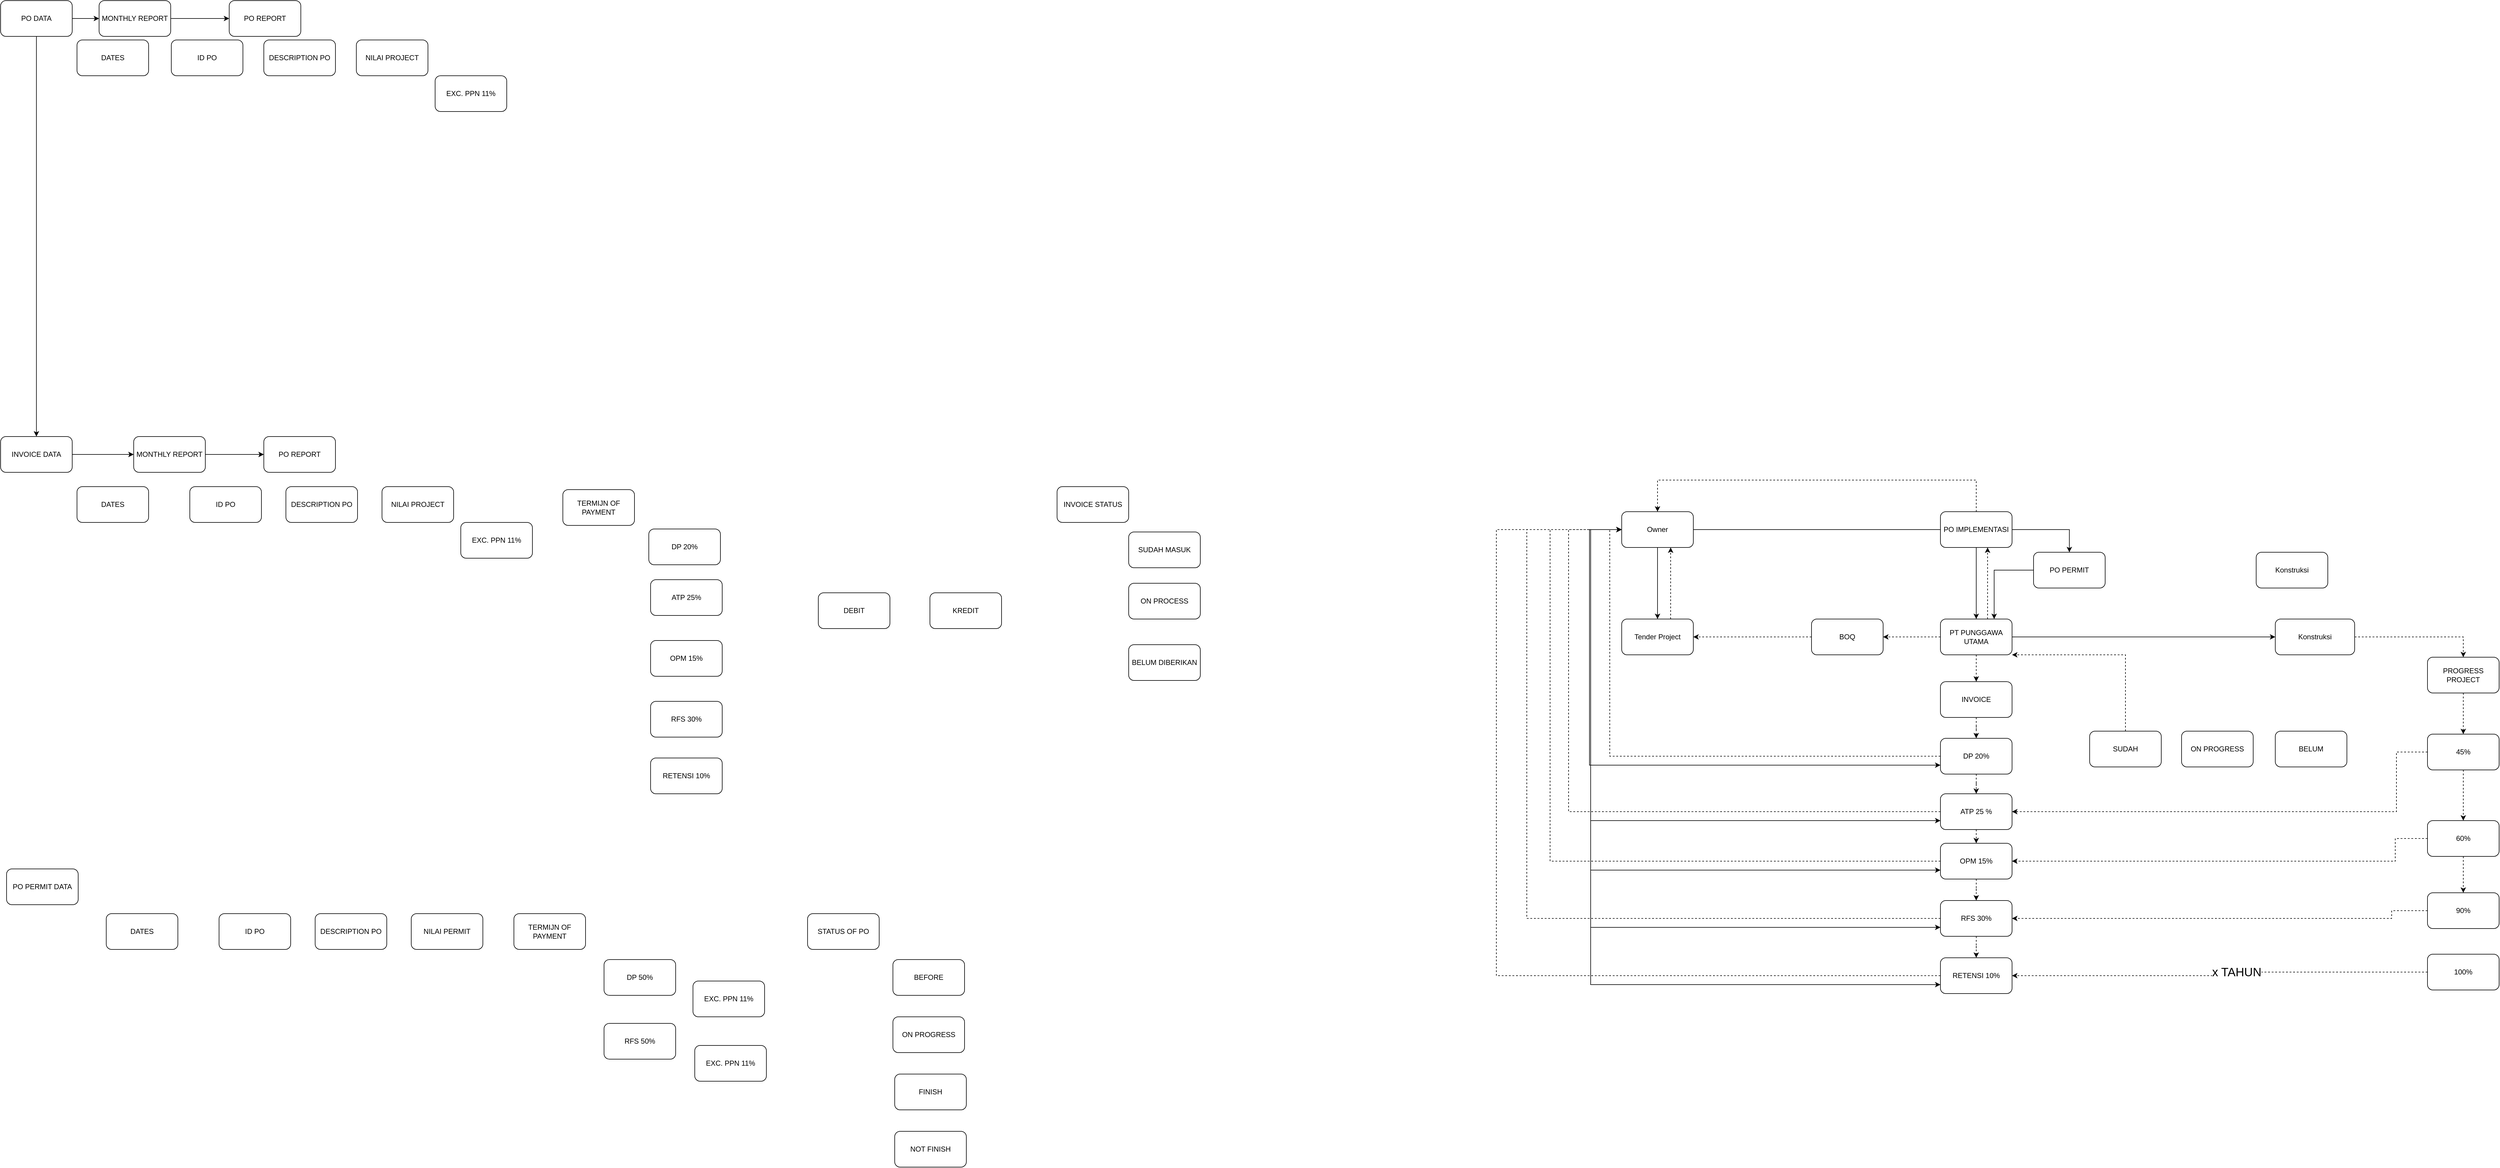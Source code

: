 <mxfile version="20.5.3" type="github">
  <diagram id="zwPZa73-P1lnx8H_J387" name="Halaman-1">
    <mxGraphModel dx="1778" dy="993" grid="0" gridSize="10" guides="1" tooltips="1" connect="1" arrows="1" fold="1" page="1" pageScale="1" pageWidth="4681" pageHeight="3300" math="0" shadow="0">
      <root>
        <mxCell id="0" />
        <mxCell id="1" parent="0" />
        <mxCell id="AZBUk-cfIWDi0z4D1h4j-29" style="edgeStyle=orthogonalEdgeStyle;rounded=0;orthogonalLoop=1;jettySize=auto;html=1;" edge="1" parent="1" source="AZBUk-cfIWDi0z4D1h4j-1" target="AZBUk-cfIWDi0z4D1h4j-25">
          <mxGeometry relative="1" as="geometry" />
        </mxCell>
        <mxCell id="AZBUk-cfIWDi0z4D1h4j-1" value="INVOICE DATA" style="rounded=1;whiteSpace=wrap;html=1;" vertex="1" parent="1">
          <mxGeometry x="106" y="1051" width="120" height="60" as="geometry" />
        </mxCell>
        <mxCell id="AZBUk-cfIWDi0z4D1h4j-27" style="edgeStyle=orthogonalEdgeStyle;rounded=0;orthogonalLoop=1;jettySize=auto;html=1;entryX=0.5;entryY=0;entryDx=0;entryDy=0;" edge="1" parent="1" source="AZBUk-cfIWDi0z4D1h4j-2" target="AZBUk-cfIWDi0z4D1h4j-1">
          <mxGeometry relative="1" as="geometry" />
        </mxCell>
        <mxCell id="AZBUk-cfIWDi0z4D1h4j-33" style="edgeStyle=orthogonalEdgeStyle;rounded=0;orthogonalLoop=1;jettySize=auto;html=1;" edge="1" parent="1" source="AZBUk-cfIWDi0z4D1h4j-2" target="AZBUk-cfIWDi0z4D1h4j-31">
          <mxGeometry relative="1" as="geometry" />
        </mxCell>
        <mxCell id="AZBUk-cfIWDi0z4D1h4j-2" value="PO DATA" style="rounded=1;whiteSpace=wrap;html=1;" vertex="1" parent="1">
          <mxGeometry x="106" y="320" width="120" height="60" as="geometry" />
        </mxCell>
        <mxCell id="AZBUk-cfIWDi0z4D1h4j-3" value="DATES" style="rounded=1;whiteSpace=wrap;html=1;" vertex="1" parent="1">
          <mxGeometry x="234" y="386" width="120" height="60" as="geometry" />
        </mxCell>
        <mxCell id="AZBUk-cfIWDi0z4D1h4j-4" value="ID PO" style="rounded=1;whiteSpace=wrap;html=1;" vertex="1" parent="1">
          <mxGeometry x="392" y="386" width="120" height="60" as="geometry" />
        </mxCell>
        <mxCell id="AZBUk-cfIWDi0z4D1h4j-5" value="DESCRIPTION PO" style="rounded=1;whiteSpace=wrap;html=1;" vertex="1" parent="1">
          <mxGeometry x="547" y="386" width="120" height="60" as="geometry" />
        </mxCell>
        <mxCell id="AZBUk-cfIWDi0z4D1h4j-6" value="NILAI PROJECT" style="rounded=1;whiteSpace=wrap;html=1;" vertex="1" parent="1">
          <mxGeometry x="702" y="386" width="120" height="60" as="geometry" />
        </mxCell>
        <mxCell id="AZBUk-cfIWDi0z4D1h4j-7" value="EXC. PPN 11%" style="rounded=1;whiteSpace=wrap;html=1;" vertex="1" parent="1">
          <mxGeometry x="834" y="446" width="120" height="60" as="geometry" />
        </mxCell>
        <mxCell id="AZBUk-cfIWDi0z4D1h4j-8" value="TERMIJN OF PAYMENT" style="rounded=1;whiteSpace=wrap;html=1;" vertex="1" parent="1">
          <mxGeometry x="1048" y="1140" width="120" height="60" as="geometry" />
        </mxCell>
        <mxCell id="AZBUk-cfIWDi0z4D1h4j-9" value="DP 20%" style="rounded=1;whiteSpace=wrap;html=1;" vertex="1" parent="1">
          <mxGeometry x="1192" y="1206" width="120" height="60" as="geometry" />
        </mxCell>
        <mxCell id="AZBUk-cfIWDi0z4D1h4j-10" value="ATP 25%" style="rounded=1;whiteSpace=wrap;html=1;" vertex="1" parent="1">
          <mxGeometry x="1195" y="1291" width="120" height="60" as="geometry" />
        </mxCell>
        <mxCell id="AZBUk-cfIWDi0z4D1h4j-11" value="OPM 15%" style="rounded=1;whiteSpace=wrap;html=1;" vertex="1" parent="1">
          <mxGeometry x="1195" y="1393" width="120" height="60" as="geometry" />
        </mxCell>
        <mxCell id="AZBUk-cfIWDi0z4D1h4j-12" value="RFS 30%" style="rounded=1;whiteSpace=wrap;html=1;" vertex="1" parent="1">
          <mxGeometry x="1195" y="1495" width="120" height="60" as="geometry" />
        </mxCell>
        <mxCell id="AZBUk-cfIWDi0z4D1h4j-13" value="RETENSI 10%" style="rounded=1;whiteSpace=wrap;html=1;" vertex="1" parent="1">
          <mxGeometry x="1195" y="1590" width="120" height="60" as="geometry" />
        </mxCell>
        <mxCell id="AZBUk-cfIWDi0z4D1h4j-14" value="DATES" style="rounded=1;whiteSpace=wrap;html=1;" vertex="1" parent="1">
          <mxGeometry x="234" y="1135" width="120" height="60" as="geometry" />
        </mxCell>
        <mxCell id="AZBUk-cfIWDi0z4D1h4j-15" value="ID PO" style="rounded=1;whiteSpace=wrap;html=1;" vertex="1" parent="1">
          <mxGeometry x="423" y="1135" width="120" height="60" as="geometry" />
        </mxCell>
        <mxCell id="AZBUk-cfIWDi0z4D1h4j-16" value="DESCRIPTION PO" style="rounded=1;whiteSpace=wrap;html=1;" vertex="1" parent="1">
          <mxGeometry x="584" y="1135" width="120" height="60" as="geometry" />
        </mxCell>
        <mxCell id="AZBUk-cfIWDi0z4D1h4j-17" value="NILAI PROJECT" style="rounded=1;whiteSpace=wrap;html=1;" vertex="1" parent="1">
          <mxGeometry x="745" y="1135" width="120" height="60" as="geometry" />
        </mxCell>
        <mxCell id="AZBUk-cfIWDi0z4D1h4j-18" value="EXC. PPN 11%" style="rounded=1;whiteSpace=wrap;html=1;" vertex="1" parent="1">
          <mxGeometry x="877" y="1195" width="120" height="60" as="geometry" />
        </mxCell>
        <mxCell id="AZBUk-cfIWDi0z4D1h4j-19" value="DEBIT" style="rounded=1;whiteSpace=wrap;html=1;" vertex="1" parent="1">
          <mxGeometry x="1476" y="1313" width="120" height="60" as="geometry" />
        </mxCell>
        <mxCell id="AZBUk-cfIWDi0z4D1h4j-20" value="KREDIT" style="rounded=1;whiteSpace=wrap;html=1;" vertex="1" parent="1">
          <mxGeometry x="1663" y="1313" width="120" height="60" as="geometry" />
        </mxCell>
        <mxCell id="AZBUk-cfIWDi0z4D1h4j-21" value="INVOICE STATUS" style="rounded=1;whiteSpace=wrap;html=1;" vertex="1" parent="1">
          <mxGeometry x="1876" y="1135" width="120" height="60" as="geometry" />
        </mxCell>
        <mxCell id="AZBUk-cfIWDi0z4D1h4j-22" value="SUDAH MASUK" style="rounded=1;whiteSpace=wrap;html=1;" vertex="1" parent="1">
          <mxGeometry x="1996" y="1211" width="120" height="60" as="geometry" />
        </mxCell>
        <mxCell id="AZBUk-cfIWDi0z4D1h4j-23" value="ON PROCESS" style="rounded=1;whiteSpace=wrap;html=1;" vertex="1" parent="1">
          <mxGeometry x="1996" y="1297" width="120" height="60" as="geometry" />
        </mxCell>
        <mxCell id="AZBUk-cfIWDi0z4D1h4j-24" value="BELUM DIBERIKAN" style="rounded=1;whiteSpace=wrap;html=1;" vertex="1" parent="1">
          <mxGeometry x="1996" y="1400" width="120" height="60" as="geometry" />
        </mxCell>
        <mxCell id="AZBUk-cfIWDi0z4D1h4j-30" style="edgeStyle=orthogonalEdgeStyle;rounded=0;orthogonalLoop=1;jettySize=auto;html=1;exitX=1;exitY=0.5;exitDx=0;exitDy=0;entryX=0;entryY=0.5;entryDx=0;entryDy=0;" edge="1" parent="1" source="AZBUk-cfIWDi0z4D1h4j-25" target="AZBUk-cfIWDi0z4D1h4j-26">
          <mxGeometry relative="1" as="geometry" />
        </mxCell>
        <mxCell id="AZBUk-cfIWDi0z4D1h4j-25" value="MONTHLY REPORT" style="rounded=1;whiteSpace=wrap;html=1;" vertex="1" parent="1">
          <mxGeometry x="329" y="1051" width="120" height="60" as="geometry" />
        </mxCell>
        <mxCell id="AZBUk-cfIWDi0z4D1h4j-26" value="PO REPORT" style="rounded=1;whiteSpace=wrap;html=1;" vertex="1" parent="1">
          <mxGeometry x="547" y="1051" width="120" height="60" as="geometry" />
        </mxCell>
        <mxCell id="AZBUk-cfIWDi0z4D1h4j-28" value="PO PERMIT DATA" style="rounded=1;whiteSpace=wrap;html=1;" vertex="1" parent="1">
          <mxGeometry x="116" y="1776" width="120" height="60" as="geometry" />
        </mxCell>
        <mxCell id="AZBUk-cfIWDi0z4D1h4j-34" style="edgeStyle=orthogonalEdgeStyle;rounded=0;orthogonalLoop=1;jettySize=auto;html=1;" edge="1" parent="1" source="AZBUk-cfIWDi0z4D1h4j-31" target="AZBUk-cfIWDi0z4D1h4j-32">
          <mxGeometry relative="1" as="geometry" />
        </mxCell>
        <mxCell id="AZBUk-cfIWDi0z4D1h4j-31" value="MONTHLY REPORT" style="rounded=1;whiteSpace=wrap;html=1;" vertex="1" parent="1">
          <mxGeometry x="271" y="320" width="120" height="60" as="geometry" />
        </mxCell>
        <mxCell id="AZBUk-cfIWDi0z4D1h4j-32" value="PO REPORT" style="rounded=1;whiteSpace=wrap;html=1;" vertex="1" parent="1">
          <mxGeometry x="489" y="320" width="120" height="60" as="geometry" />
        </mxCell>
        <mxCell id="AZBUk-cfIWDi0z4D1h4j-35" value="DATES" style="rounded=1;whiteSpace=wrap;html=1;" vertex="1" parent="1">
          <mxGeometry x="283" y="1851" width="120" height="60" as="geometry" />
        </mxCell>
        <mxCell id="AZBUk-cfIWDi0z4D1h4j-36" value="ID PO" style="rounded=1;whiteSpace=wrap;html=1;" vertex="1" parent="1">
          <mxGeometry x="472" y="1851" width="120" height="60" as="geometry" />
        </mxCell>
        <mxCell id="AZBUk-cfIWDi0z4D1h4j-37" value="DESCRIPTION PO" style="rounded=1;whiteSpace=wrap;html=1;" vertex="1" parent="1">
          <mxGeometry x="633" y="1851" width="120" height="60" as="geometry" />
        </mxCell>
        <mxCell id="AZBUk-cfIWDi0z4D1h4j-38" value="NILAI PERMIT" style="rounded=1;whiteSpace=wrap;html=1;" vertex="1" parent="1">
          <mxGeometry x="794" y="1851" width="120" height="60" as="geometry" />
        </mxCell>
        <mxCell id="AZBUk-cfIWDi0z4D1h4j-39" value="TERMIJN OF PAYMENT" style="rounded=1;whiteSpace=wrap;html=1;" vertex="1" parent="1">
          <mxGeometry x="966" y="1851" width="120" height="60" as="geometry" />
        </mxCell>
        <mxCell id="AZBUk-cfIWDi0z4D1h4j-40" value="DP 50%" style="rounded=1;whiteSpace=wrap;html=1;" vertex="1" parent="1">
          <mxGeometry x="1117" y="1928" width="120" height="60" as="geometry" />
        </mxCell>
        <mxCell id="AZBUk-cfIWDi0z4D1h4j-41" value="RFS 50%" style="rounded=1;whiteSpace=wrap;html=1;" vertex="1" parent="1">
          <mxGeometry x="1117" y="2035" width="120" height="60" as="geometry" />
        </mxCell>
        <mxCell id="AZBUk-cfIWDi0z4D1h4j-42" value="EXC. PPN 11%" style="rounded=1;whiteSpace=wrap;html=1;" vertex="1" parent="1">
          <mxGeometry x="1266" y="1964" width="120" height="60" as="geometry" />
        </mxCell>
        <mxCell id="AZBUk-cfIWDi0z4D1h4j-43" value="EXC. PPN 11%" style="rounded=1;whiteSpace=wrap;html=1;" vertex="1" parent="1">
          <mxGeometry x="1269" y="2072" width="120" height="60" as="geometry" />
        </mxCell>
        <mxCell id="AZBUk-cfIWDi0z4D1h4j-44" value="STATUS OF PO" style="rounded=1;whiteSpace=wrap;html=1;" vertex="1" parent="1">
          <mxGeometry x="1458" y="1851" width="120" height="60" as="geometry" />
        </mxCell>
        <mxCell id="AZBUk-cfIWDi0z4D1h4j-45" value="BEFORE" style="rounded=1;whiteSpace=wrap;html=1;" vertex="1" parent="1">
          <mxGeometry x="1601" y="1928" width="120" height="60" as="geometry" />
        </mxCell>
        <mxCell id="AZBUk-cfIWDi0z4D1h4j-46" value="ON PROGRESS" style="rounded=1;whiteSpace=wrap;html=1;" vertex="1" parent="1">
          <mxGeometry x="1601" y="2024" width="120" height="60" as="geometry" />
        </mxCell>
        <mxCell id="AZBUk-cfIWDi0z4D1h4j-47" value="FINISH" style="rounded=1;whiteSpace=wrap;html=1;" vertex="1" parent="1">
          <mxGeometry x="1604" y="2120" width="120" height="60" as="geometry" />
        </mxCell>
        <mxCell id="AZBUk-cfIWDi0z4D1h4j-48" value="NOT FINISH" style="rounded=1;whiteSpace=wrap;html=1;" vertex="1" parent="1">
          <mxGeometry x="1604" y="2216" width="120" height="60" as="geometry" />
        </mxCell>
        <mxCell id="AZBUk-cfIWDi0z4D1h4j-63" style="edgeStyle=orthogonalEdgeStyle;rounded=0;orthogonalLoop=1;jettySize=auto;html=1;" edge="1" parent="1" source="AZBUk-cfIWDi0z4D1h4j-58" target="AZBUk-cfIWDi0z4D1h4j-59">
          <mxGeometry relative="1" as="geometry" />
        </mxCell>
        <mxCell id="AZBUk-cfIWDi0z4D1h4j-72" style="edgeStyle=orthogonalEdgeStyle;rounded=0;orthogonalLoop=1;jettySize=auto;html=1;startArrow=none;" edge="1" parent="1" source="AZBUk-cfIWDi0z4D1h4j-71" target="AZBUk-cfIWDi0z4D1h4j-68">
          <mxGeometry relative="1" as="geometry" />
        </mxCell>
        <mxCell id="AZBUk-cfIWDi0z4D1h4j-94" style="edgeStyle=orthogonalEdgeStyle;rounded=0;orthogonalLoop=1;jettySize=auto;html=1;entryX=0;entryY=0.75;entryDx=0;entryDy=0;" edge="1" parent="1" source="AZBUk-cfIWDi0z4D1h4j-58" target="AZBUk-cfIWDi0z4D1h4j-85">
          <mxGeometry relative="1" as="geometry">
            <Array as="points">
              <mxPoint x="2768" y="1207" />
              <mxPoint x="2768" y="1602" />
            </Array>
          </mxGeometry>
        </mxCell>
        <mxCell id="AZBUk-cfIWDi0z4D1h4j-121" style="edgeStyle=orthogonalEdgeStyle;rounded=0;orthogonalLoop=1;jettySize=auto;html=1;entryX=0;entryY=0.75;entryDx=0;entryDy=0;fontSize=20;" edge="1" parent="1" source="AZBUk-cfIWDi0z4D1h4j-58" target="AZBUk-cfIWDi0z4D1h4j-86">
          <mxGeometry relative="1" as="geometry">
            <Array as="points">
              <mxPoint x="2770" y="1207" />
              <mxPoint x="2770" y="1695" />
            </Array>
          </mxGeometry>
        </mxCell>
        <mxCell id="AZBUk-cfIWDi0z4D1h4j-122" style="edgeStyle=orthogonalEdgeStyle;rounded=0;orthogonalLoop=1;jettySize=auto;html=1;entryX=0;entryY=0.75;entryDx=0;entryDy=0;fontSize=20;" edge="1" parent="1" source="AZBUk-cfIWDi0z4D1h4j-58" target="AZBUk-cfIWDi0z4D1h4j-87">
          <mxGeometry relative="1" as="geometry">
            <Array as="points">
              <mxPoint x="2770" y="1207" />
              <mxPoint x="2770" y="1778" />
            </Array>
          </mxGeometry>
        </mxCell>
        <mxCell id="AZBUk-cfIWDi0z4D1h4j-123" style="edgeStyle=orthogonalEdgeStyle;rounded=0;orthogonalLoop=1;jettySize=auto;html=1;entryX=0;entryY=0.75;entryDx=0;entryDy=0;fontSize=20;" edge="1" parent="1" source="AZBUk-cfIWDi0z4D1h4j-58" target="AZBUk-cfIWDi0z4D1h4j-88">
          <mxGeometry relative="1" as="geometry">
            <Array as="points">
              <mxPoint x="2770" y="1207" />
              <mxPoint x="2770" y="1874" />
            </Array>
          </mxGeometry>
        </mxCell>
        <mxCell id="AZBUk-cfIWDi0z4D1h4j-124" style="edgeStyle=orthogonalEdgeStyle;rounded=0;orthogonalLoop=1;jettySize=auto;html=1;entryX=0;entryY=0.75;entryDx=0;entryDy=0;fontSize=20;" edge="1" parent="1" source="AZBUk-cfIWDi0z4D1h4j-58" target="AZBUk-cfIWDi0z4D1h4j-89">
          <mxGeometry relative="1" as="geometry">
            <Array as="points">
              <mxPoint x="2770" y="1207" />
              <mxPoint x="2770" y="1970" />
            </Array>
          </mxGeometry>
        </mxCell>
        <mxCell id="AZBUk-cfIWDi0z4D1h4j-58" value="Owner" style="rounded=1;whiteSpace=wrap;html=1;" vertex="1" parent="1">
          <mxGeometry x="2822" y="1177" width="120" height="60" as="geometry" />
        </mxCell>
        <mxCell id="AZBUk-cfIWDi0z4D1h4j-74" style="edgeStyle=orthogonalEdgeStyle;rounded=0;orthogonalLoop=1;jettySize=auto;html=1;dashed=1;" edge="1" parent="1" source="AZBUk-cfIWDi0z4D1h4j-59" target="AZBUk-cfIWDi0z4D1h4j-58">
          <mxGeometry relative="1" as="geometry">
            <Array as="points">
              <mxPoint x="2904" y="1301" />
              <mxPoint x="2904" y="1301" />
            </Array>
          </mxGeometry>
        </mxCell>
        <mxCell id="AZBUk-cfIWDi0z4D1h4j-59" value="Tender Project" style="rounded=1;whiteSpace=wrap;html=1;" vertex="1" parent="1">
          <mxGeometry x="2822" y="1357" width="120" height="60" as="geometry" />
        </mxCell>
        <mxCell id="AZBUk-cfIWDi0z4D1h4j-62" style="edgeStyle=orthogonalEdgeStyle;rounded=0;orthogonalLoop=1;jettySize=auto;html=1;entryX=1;entryY=0.5;entryDx=0;entryDy=0;dashed=1;" edge="1" parent="1" source="AZBUk-cfIWDi0z4D1h4j-67" target="AZBUk-cfIWDi0z4D1h4j-59">
          <mxGeometry relative="1" as="geometry">
            <mxPoint x="3076" y="1387" as="sourcePoint" />
          </mxGeometry>
        </mxCell>
        <mxCell id="AZBUk-cfIWDi0z4D1h4j-67" value="BOQ" style="rounded=1;whiteSpace=wrap;html=1;" vertex="1" parent="1">
          <mxGeometry x="3140" y="1357" width="120" height="60" as="geometry" />
        </mxCell>
        <mxCell id="AZBUk-cfIWDi0z4D1h4j-69" style="edgeStyle=orthogonalEdgeStyle;rounded=0;orthogonalLoop=1;jettySize=auto;html=1;dashed=1;" edge="1" parent="1" source="AZBUk-cfIWDi0z4D1h4j-68" target="AZBUk-cfIWDi0z4D1h4j-67">
          <mxGeometry relative="1" as="geometry" />
        </mxCell>
        <mxCell id="AZBUk-cfIWDi0z4D1h4j-75" style="edgeStyle=orthogonalEdgeStyle;rounded=0;orthogonalLoop=1;jettySize=auto;html=1;dashed=1;" edge="1" parent="1" source="AZBUk-cfIWDi0z4D1h4j-68" target="AZBUk-cfIWDi0z4D1h4j-71">
          <mxGeometry relative="1" as="geometry">
            <Array as="points">
              <mxPoint x="3435" y="1299" />
              <mxPoint x="3435" y="1299" />
            </Array>
          </mxGeometry>
        </mxCell>
        <mxCell id="AZBUk-cfIWDi0z4D1h4j-82" style="edgeStyle=orthogonalEdgeStyle;rounded=0;orthogonalLoop=1;jettySize=auto;html=1;entryX=0;entryY=0.5;entryDx=0;entryDy=0;" edge="1" parent="1" source="AZBUk-cfIWDi0z4D1h4j-68" target="AZBUk-cfIWDi0z4D1h4j-80">
          <mxGeometry relative="1" as="geometry" />
        </mxCell>
        <mxCell id="AZBUk-cfIWDi0z4D1h4j-90" style="edgeStyle=orthogonalEdgeStyle;rounded=0;orthogonalLoop=1;jettySize=auto;html=1;dashed=1;" edge="1" parent="1" source="AZBUk-cfIWDi0z4D1h4j-68" target="AZBUk-cfIWDi0z4D1h4j-84">
          <mxGeometry relative="1" as="geometry" />
        </mxCell>
        <mxCell id="AZBUk-cfIWDi0z4D1h4j-68" value="PT PUNGGAWA UTAMA" style="rounded=1;whiteSpace=wrap;html=1;" vertex="1" parent="1">
          <mxGeometry x="3356" y="1357" width="120" height="60" as="geometry" />
        </mxCell>
        <mxCell id="AZBUk-cfIWDi0z4D1h4j-76" style="edgeStyle=orthogonalEdgeStyle;rounded=0;orthogonalLoop=1;jettySize=auto;html=1;entryX=0.5;entryY=0;entryDx=0;entryDy=0;dashed=1;" edge="1" parent="1" source="AZBUk-cfIWDi0z4D1h4j-71" target="AZBUk-cfIWDi0z4D1h4j-58">
          <mxGeometry relative="1" as="geometry">
            <Array as="points">
              <mxPoint x="3416" y="1124" />
              <mxPoint x="2882" y="1124" />
            </Array>
          </mxGeometry>
        </mxCell>
        <mxCell id="AZBUk-cfIWDi0z4D1h4j-78" style="edgeStyle=orthogonalEdgeStyle;rounded=0;orthogonalLoop=1;jettySize=auto;html=1;" edge="1" parent="1" source="AZBUk-cfIWDi0z4D1h4j-71" target="AZBUk-cfIWDi0z4D1h4j-77">
          <mxGeometry relative="1" as="geometry" />
        </mxCell>
        <mxCell id="AZBUk-cfIWDi0z4D1h4j-71" value="PO IMPLEMENTASI" style="rounded=1;whiteSpace=wrap;html=1;" vertex="1" parent="1">
          <mxGeometry x="3356" y="1177" width="120" height="60" as="geometry" />
        </mxCell>
        <mxCell id="AZBUk-cfIWDi0z4D1h4j-73" value="" style="edgeStyle=orthogonalEdgeStyle;rounded=0;orthogonalLoop=1;jettySize=auto;html=1;endArrow=none;" edge="1" parent="1" source="AZBUk-cfIWDi0z4D1h4j-58" target="AZBUk-cfIWDi0z4D1h4j-71">
          <mxGeometry relative="1" as="geometry">
            <mxPoint x="2942" y="1207" as="sourcePoint" />
            <mxPoint x="3416" y="1357" as="targetPoint" />
          </mxGeometry>
        </mxCell>
        <mxCell id="AZBUk-cfIWDi0z4D1h4j-81" style="edgeStyle=orthogonalEdgeStyle;rounded=0;orthogonalLoop=1;jettySize=auto;html=1;entryX=0.75;entryY=0;entryDx=0;entryDy=0;" edge="1" parent="1" source="AZBUk-cfIWDi0z4D1h4j-77" target="AZBUk-cfIWDi0z4D1h4j-68">
          <mxGeometry relative="1" as="geometry" />
        </mxCell>
        <mxCell id="AZBUk-cfIWDi0z4D1h4j-77" value="PO PERMIT" style="rounded=1;whiteSpace=wrap;html=1;" vertex="1" parent="1">
          <mxGeometry x="3512" y="1245" width="120" height="60" as="geometry" />
        </mxCell>
        <mxCell id="AZBUk-cfIWDi0z4D1h4j-105" style="edgeStyle=orthogonalEdgeStyle;rounded=0;orthogonalLoop=1;jettySize=auto;html=1;dashed=1;" edge="1" parent="1" source="AZBUk-cfIWDi0z4D1h4j-80" target="AZBUk-cfIWDi0z4D1h4j-103">
          <mxGeometry relative="1" as="geometry" />
        </mxCell>
        <mxCell id="AZBUk-cfIWDi0z4D1h4j-80" value="Konstruksi" style="rounded=1;whiteSpace=wrap;html=1;" vertex="1" parent="1">
          <mxGeometry x="3917" y="1357" width="133" height="60" as="geometry" />
        </mxCell>
        <mxCell id="AZBUk-cfIWDi0z4D1h4j-83" value="Konstruksi" style="rounded=1;whiteSpace=wrap;html=1;" vertex="1" parent="1">
          <mxGeometry x="3885" y="1245" width="120" height="60" as="geometry" />
        </mxCell>
        <mxCell id="AZBUk-cfIWDi0z4D1h4j-92" style="edgeStyle=orthogonalEdgeStyle;rounded=0;orthogonalLoop=1;jettySize=auto;html=1;dashed=1;" edge="1" parent="1" source="AZBUk-cfIWDi0z4D1h4j-84" target="AZBUk-cfIWDi0z4D1h4j-85">
          <mxGeometry relative="1" as="geometry" />
        </mxCell>
        <mxCell id="AZBUk-cfIWDi0z4D1h4j-84" value="INVOICE" style="rounded=1;whiteSpace=wrap;html=1;" vertex="1" parent="1">
          <mxGeometry x="3356" y="1462" width="120" height="60" as="geometry" />
        </mxCell>
        <mxCell id="AZBUk-cfIWDi0z4D1h4j-93" style="edgeStyle=orthogonalEdgeStyle;rounded=0;orthogonalLoop=1;jettySize=auto;html=1;entryX=0;entryY=0.5;entryDx=0;entryDy=0;dashed=1;" edge="1" parent="1" source="AZBUk-cfIWDi0z4D1h4j-85" target="AZBUk-cfIWDi0z4D1h4j-58">
          <mxGeometry relative="1" as="geometry">
            <mxPoint x="2710" y="1486" as="targetPoint" />
          </mxGeometry>
        </mxCell>
        <mxCell id="AZBUk-cfIWDi0z4D1h4j-98" style="edgeStyle=orthogonalEdgeStyle;rounded=0;orthogonalLoop=1;jettySize=auto;html=1;exitX=0.5;exitY=1;exitDx=0;exitDy=0;dashed=1;" edge="1" parent="1" source="AZBUk-cfIWDi0z4D1h4j-85" target="AZBUk-cfIWDi0z4D1h4j-86">
          <mxGeometry relative="1" as="geometry" />
        </mxCell>
        <mxCell id="AZBUk-cfIWDi0z4D1h4j-85" value="DP 20%" style="rounded=1;whiteSpace=wrap;html=1;" vertex="1" parent="1">
          <mxGeometry x="3356" y="1557" width="120" height="60" as="geometry" />
        </mxCell>
        <mxCell id="AZBUk-cfIWDi0z4D1h4j-99" style="edgeStyle=orthogonalEdgeStyle;rounded=0;orthogonalLoop=1;jettySize=auto;html=1;exitX=0.5;exitY=1;exitDx=0;exitDy=0;entryX=0.5;entryY=0;entryDx=0;entryDy=0;dashed=1;" edge="1" parent="1" source="AZBUk-cfIWDi0z4D1h4j-86" target="AZBUk-cfIWDi0z4D1h4j-87">
          <mxGeometry relative="1" as="geometry" />
        </mxCell>
        <mxCell id="AZBUk-cfIWDi0z4D1h4j-108" style="edgeStyle=orthogonalEdgeStyle;rounded=0;orthogonalLoop=1;jettySize=auto;html=1;entryX=0;entryY=0.5;entryDx=0;entryDy=0;dashed=1;" edge="1" parent="1" source="AZBUk-cfIWDi0z4D1h4j-86" target="AZBUk-cfIWDi0z4D1h4j-58">
          <mxGeometry relative="1" as="geometry">
            <Array as="points">
              <mxPoint x="2733" y="1680" />
              <mxPoint x="2733" y="1207" />
            </Array>
          </mxGeometry>
        </mxCell>
        <mxCell id="AZBUk-cfIWDi0z4D1h4j-86" value="ATP 25 %" style="rounded=1;whiteSpace=wrap;html=1;" vertex="1" parent="1">
          <mxGeometry x="3356" y="1650" width="120" height="60" as="geometry" />
        </mxCell>
        <mxCell id="AZBUk-cfIWDi0z4D1h4j-100" style="edgeStyle=orthogonalEdgeStyle;rounded=0;orthogonalLoop=1;jettySize=auto;html=1;dashed=1;" edge="1" parent="1" source="AZBUk-cfIWDi0z4D1h4j-87" target="AZBUk-cfIWDi0z4D1h4j-88">
          <mxGeometry relative="1" as="geometry" />
        </mxCell>
        <mxCell id="AZBUk-cfIWDi0z4D1h4j-112" style="edgeStyle=orthogonalEdgeStyle;rounded=0;orthogonalLoop=1;jettySize=auto;html=1;exitX=0;exitY=0.5;exitDx=0;exitDy=0;entryX=0;entryY=0.5;entryDx=0;entryDy=0;dashed=1;" edge="1" parent="1" source="AZBUk-cfIWDi0z4D1h4j-87" target="AZBUk-cfIWDi0z4D1h4j-58">
          <mxGeometry relative="1" as="geometry">
            <Array as="points">
              <mxPoint x="2702" y="1763" />
              <mxPoint x="2702" y="1207" />
            </Array>
          </mxGeometry>
        </mxCell>
        <mxCell id="AZBUk-cfIWDi0z4D1h4j-87" value="OPM 15%" style="rounded=1;whiteSpace=wrap;html=1;" vertex="1" parent="1">
          <mxGeometry x="3356" y="1733" width="120" height="60" as="geometry" />
        </mxCell>
        <mxCell id="AZBUk-cfIWDi0z4D1h4j-101" style="edgeStyle=orthogonalEdgeStyle;rounded=0;orthogonalLoop=1;jettySize=auto;html=1;dashed=1;" edge="1" parent="1" source="AZBUk-cfIWDi0z4D1h4j-88" target="AZBUk-cfIWDi0z4D1h4j-89">
          <mxGeometry relative="1" as="geometry" />
        </mxCell>
        <mxCell id="AZBUk-cfIWDi0z4D1h4j-116" style="edgeStyle=orthogonalEdgeStyle;rounded=0;orthogonalLoop=1;jettySize=auto;html=1;entryX=0;entryY=0.5;entryDx=0;entryDy=0;dashed=1;" edge="1" parent="1" source="AZBUk-cfIWDi0z4D1h4j-88" target="AZBUk-cfIWDi0z4D1h4j-58">
          <mxGeometry relative="1" as="geometry">
            <Array as="points">
              <mxPoint x="2663" y="1859" />
              <mxPoint x="2663" y="1207" />
            </Array>
          </mxGeometry>
        </mxCell>
        <mxCell id="AZBUk-cfIWDi0z4D1h4j-88" value="RFS 30%" style="rounded=1;whiteSpace=wrap;html=1;" vertex="1" parent="1">
          <mxGeometry x="3356" y="1829" width="120" height="60" as="geometry" />
        </mxCell>
        <mxCell id="AZBUk-cfIWDi0z4D1h4j-120" style="edgeStyle=orthogonalEdgeStyle;rounded=0;orthogonalLoop=1;jettySize=auto;html=1;entryX=0;entryY=0.5;entryDx=0;entryDy=0;dashed=1;fontSize=20;" edge="1" parent="1" source="AZBUk-cfIWDi0z4D1h4j-89" target="AZBUk-cfIWDi0z4D1h4j-58">
          <mxGeometry relative="1" as="geometry">
            <Array as="points">
              <mxPoint x="2612" y="1955" />
              <mxPoint x="2612" y="1207" />
            </Array>
          </mxGeometry>
        </mxCell>
        <mxCell id="AZBUk-cfIWDi0z4D1h4j-89" value="RETENSI 10%" style="rounded=1;whiteSpace=wrap;html=1;" vertex="1" parent="1">
          <mxGeometry x="3356" y="1925" width="120" height="60" as="geometry" />
        </mxCell>
        <mxCell id="AZBUk-cfIWDi0z4D1h4j-95" value="BELUM" style="rounded=1;whiteSpace=wrap;html=1;" vertex="1" parent="1">
          <mxGeometry x="3917" y="1545" width="120" height="60" as="geometry" />
        </mxCell>
        <mxCell id="AZBUk-cfIWDi0z4D1h4j-102" style="edgeStyle=orthogonalEdgeStyle;rounded=0;orthogonalLoop=1;jettySize=auto;html=1;dashed=1;entryX=1;entryY=1;entryDx=0;entryDy=0;exitX=0.5;exitY=0;exitDx=0;exitDy=0;" edge="1" parent="1" source="AZBUk-cfIWDi0z4D1h4j-96" target="AZBUk-cfIWDi0z4D1h4j-68">
          <mxGeometry relative="1" as="geometry">
            <mxPoint x="3488.25" y="1410.75" as="targetPoint" />
            <Array as="points">
              <mxPoint x="3666" y="1417" />
            </Array>
          </mxGeometry>
        </mxCell>
        <mxCell id="AZBUk-cfIWDi0z4D1h4j-96" value="SUDAH" style="rounded=1;whiteSpace=wrap;html=1;" vertex="1" parent="1">
          <mxGeometry x="3606" y="1545" width="120" height="60" as="geometry" />
        </mxCell>
        <mxCell id="AZBUk-cfIWDi0z4D1h4j-97" value="ON PROGRESS" style="rounded=1;whiteSpace=wrap;html=1;" vertex="1" parent="1">
          <mxGeometry x="3760" y="1545" width="120" height="60" as="geometry" />
        </mxCell>
        <mxCell id="AZBUk-cfIWDi0z4D1h4j-106" style="edgeStyle=orthogonalEdgeStyle;rounded=0;orthogonalLoop=1;jettySize=auto;html=1;dashed=1;" edge="1" parent="1" source="AZBUk-cfIWDi0z4D1h4j-103" target="AZBUk-cfIWDi0z4D1h4j-104">
          <mxGeometry relative="1" as="geometry" />
        </mxCell>
        <mxCell id="AZBUk-cfIWDi0z4D1h4j-103" value="PROGRESS PROJECT" style="rounded=1;whiteSpace=wrap;html=1;" vertex="1" parent="1">
          <mxGeometry x="4172" y="1421" width="120" height="60" as="geometry" />
        </mxCell>
        <mxCell id="AZBUk-cfIWDi0z4D1h4j-107" style="edgeStyle=orthogonalEdgeStyle;rounded=0;orthogonalLoop=1;jettySize=auto;html=1;exitX=0;exitY=0.5;exitDx=0;exitDy=0;entryX=1;entryY=0.5;entryDx=0;entryDy=0;dashed=1;" edge="1" parent="1" source="AZBUk-cfIWDi0z4D1h4j-104" target="AZBUk-cfIWDi0z4D1h4j-86">
          <mxGeometry relative="1" as="geometry">
            <Array as="points">
              <mxPoint x="4120" y="1580" />
              <mxPoint x="4120" y="1680" />
            </Array>
          </mxGeometry>
        </mxCell>
        <mxCell id="AZBUk-cfIWDi0z4D1h4j-110" style="edgeStyle=orthogonalEdgeStyle;rounded=0;orthogonalLoop=1;jettySize=auto;html=1;dashed=1;" edge="1" parent="1" source="AZBUk-cfIWDi0z4D1h4j-104" target="AZBUk-cfIWDi0z4D1h4j-109">
          <mxGeometry relative="1" as="geometry" />
        </mxCell>
        <mxCell id="AZBUk-cfIWDi0z4D1h4j-104" value="45%" style="rounded=1;whiteSpace=wrap;html=1;" vertex="1" parent="1">
          <mxGeometry x="4172" y="1550" width="120" height="60" as="geometry" />
        </mxCell>
        <mxCell id="AZBUk-cfIWDi0z4D1h4j-111" style="edgeStyle=orthogonalEdgeStyle;rounded=0;orthogonalLoop=1;jettySize=auto;html=1;dashed=1;" edge="1" parent="1" source="AZBUk-cfIWDi0z4D1h4j-109" target="AZBUk-cfIWDi0z4D1h4j-87">
          <mxGeometry relative="1" as="geometry">
            <Array as="points">
              <mxPoint x="4118" y="1725" />
              <mxPoint x="4118" y="1763" />
            </Array>
          </mxGeometry>
        </mxCell>
        <mxCell id="AZBUk-cfIWDi0z4D1h4j-114" style="edgeStyle=orthogonalEdgeStyle;rounded=0;orthogonalLoop=1;jettySize=auto;html=1;dashed=1;" edge="1" parent="1" source="AZBUk-cfIWDi0z4D1h4j-109" target="AZBUk-cfIWDi0z4D1h4j-113">
          <mxGeometry relative="1" as="geometry" />
        </mxCell>
        <mxCell id="AZBUk-cfIWDi0z4D1h4j-109" value="60%" style="rounded=1;whiteSpace=wrap;html=1;" vertex="1" parent="1">
          <mxGeometry x="4172" y="1695" width="120" height="60" as="geometry" />
        </mxCell>
        <mxCell id="AZBUk-cfIWDi0z4D1h4j-115" style="edgeStyle=orthogonalEdgeStyle;rounded=0;orthogonalLoop=1;jettySize=auto;html=1;entryX=1;entryY=0.5;entryDx=0;entryDy=0;dashed=1;" edge="1" parent="1" source="AZBUk-cfIWDi0z4D1h4j-113" target="AZBUk-cfIWDi0z4D1h4j-88">
          <mxGeometry relative="1" as="geometry">
            <Array as="points">
              <mxPoint x="4112" y="1846" />
              <mxPoint x="4112" y="1859" />
            </Array>
          </mxGeometry>
        </mxCell>
        <mxCell id="AZBUk-cfIWDi0z4D1h4j-113" value="90%" style="rounded=1;whiteSpace=wrap;html=1;" vertex="1" parent="1">
          <mxGeometry x="4172" y="1816" width="120" height="60" as="geometry" />
        </mxCell>
        <mxCell id="AZBUk-cfIWDi0z4D1h4j-118" style="edgeStyle=orthogonalEdgeStyle;rounded=0;orthogonalLoop=1;jettySize=auto;html=1;exitX=0;exitY=0.5;exitDx=0;exitDy=0;entryX=1;entryY=0.5;entryDx=0;entryDy=0;dashed=1;" edge="1" parent="1" source="AZBUk-cfIWDi0z4D1h4j-117" target="AZBUk-cfIWDi0z4D1h4j-89">
          <mxGeometry relative="1" as="geometry" />
        </mxCell>
        <mxCell id="AZBUk-cfIWDi0z4D1h4j-119" value="&lt;font style=&quot;font-size: 20px;&quot;&gt;x TAHUN&lt;/font&gt;" style="edgeLabel;html=1;align=center;verticalAlign=middle;resizable=0;points=[];" vertex="1" connectable="0" parent="AZBUk-cfIWDi0z4D1h4j-118">
          <mxGeometry x="-0.088" y="-1" relative="1" as="geometry">
            <mxPoint as="offset" />
          </mxGeometry>
        </mxCell>
        <mxCell id="AZBUk-cfIWDi0z4D1h4j-117" value="100%" style="rounded=1;whiteSpace=wrap;html=1;" vertex="1" parent="1">
          <mxGeometry x="4172" y="1919" width="120" height="60" as="geometry" />
        </mxCell>
      </root>
    </mxGraphModel>
  </diagram>
</mxfile>
